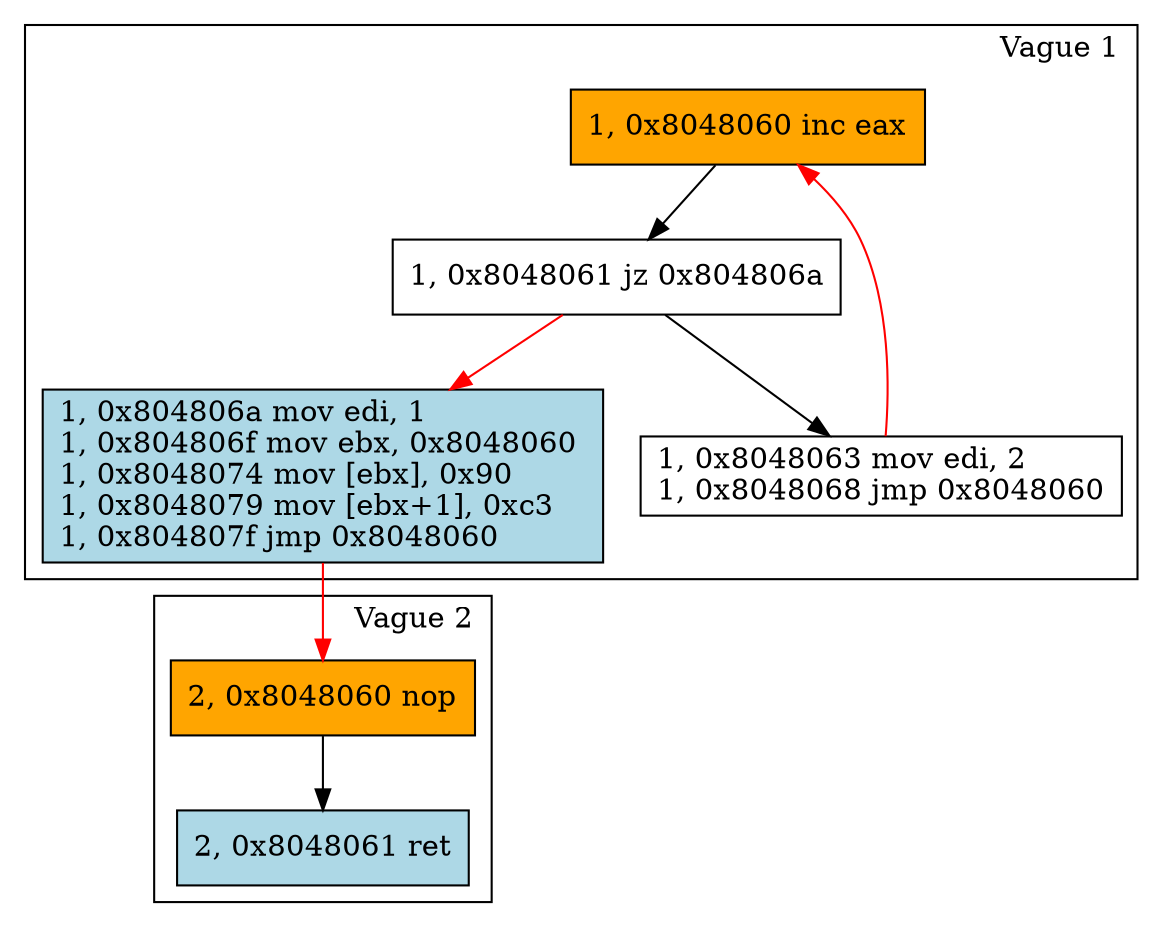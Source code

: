 digraph G {
labeljust=r
"60v1" [labeljust=r,label="1, 0x8048060 inc eax\l", shape=box, style="filled", fillcolor=orange]
"60v2" [labeljust=r,label="2, 0x8048060 nop\l", shape=box, style="filled", fillcolor=orange]
"61a" [labeljust=r,label="1, 0x8048061 jz 0x804806a\l", shape=box, style="filled", fillcolor=white]
"61b" [labeljust=r,label="2, 0x8048061 ret\l", shape=box, style="filled", fillcolor=lightblue]
"63" [labeljust=r,label="1, 0x8048063 mov edi, 2\l1, 0x8048068 jmp 0x8048060\l", shape=box, style="filled", fillcolor=white]
"6a" [labeljust=r,label="1, 0x804806a mov edi, 1 \l1, 0x804806f mov ebx, 0x8048060 \l1, 0x8048074 mov [ebx], 0x90 \l1, 0x8048079 mov [ebx+1], 0xc3 \l1, 0x804807f jmp 0x8048060\l", shape=box, style="filled", fillcolor=lightblue]
"60v1" -> "61a" [color=black]
"61a" -> "6a" [color=red]
"61a" -> "63" [color=black]
"63" -> "60v1" [color=red]
"6a" -> "60v2" [color=red]
"60v2" -> "61b" [color=black]
subgraph clusterv1{
label="Vague 1"
"60v1"
"61a"
"63" 
"6a" 
}
subgraph clusterv2{
label="Vague 2"
"60v2"
"61b"
}
}
